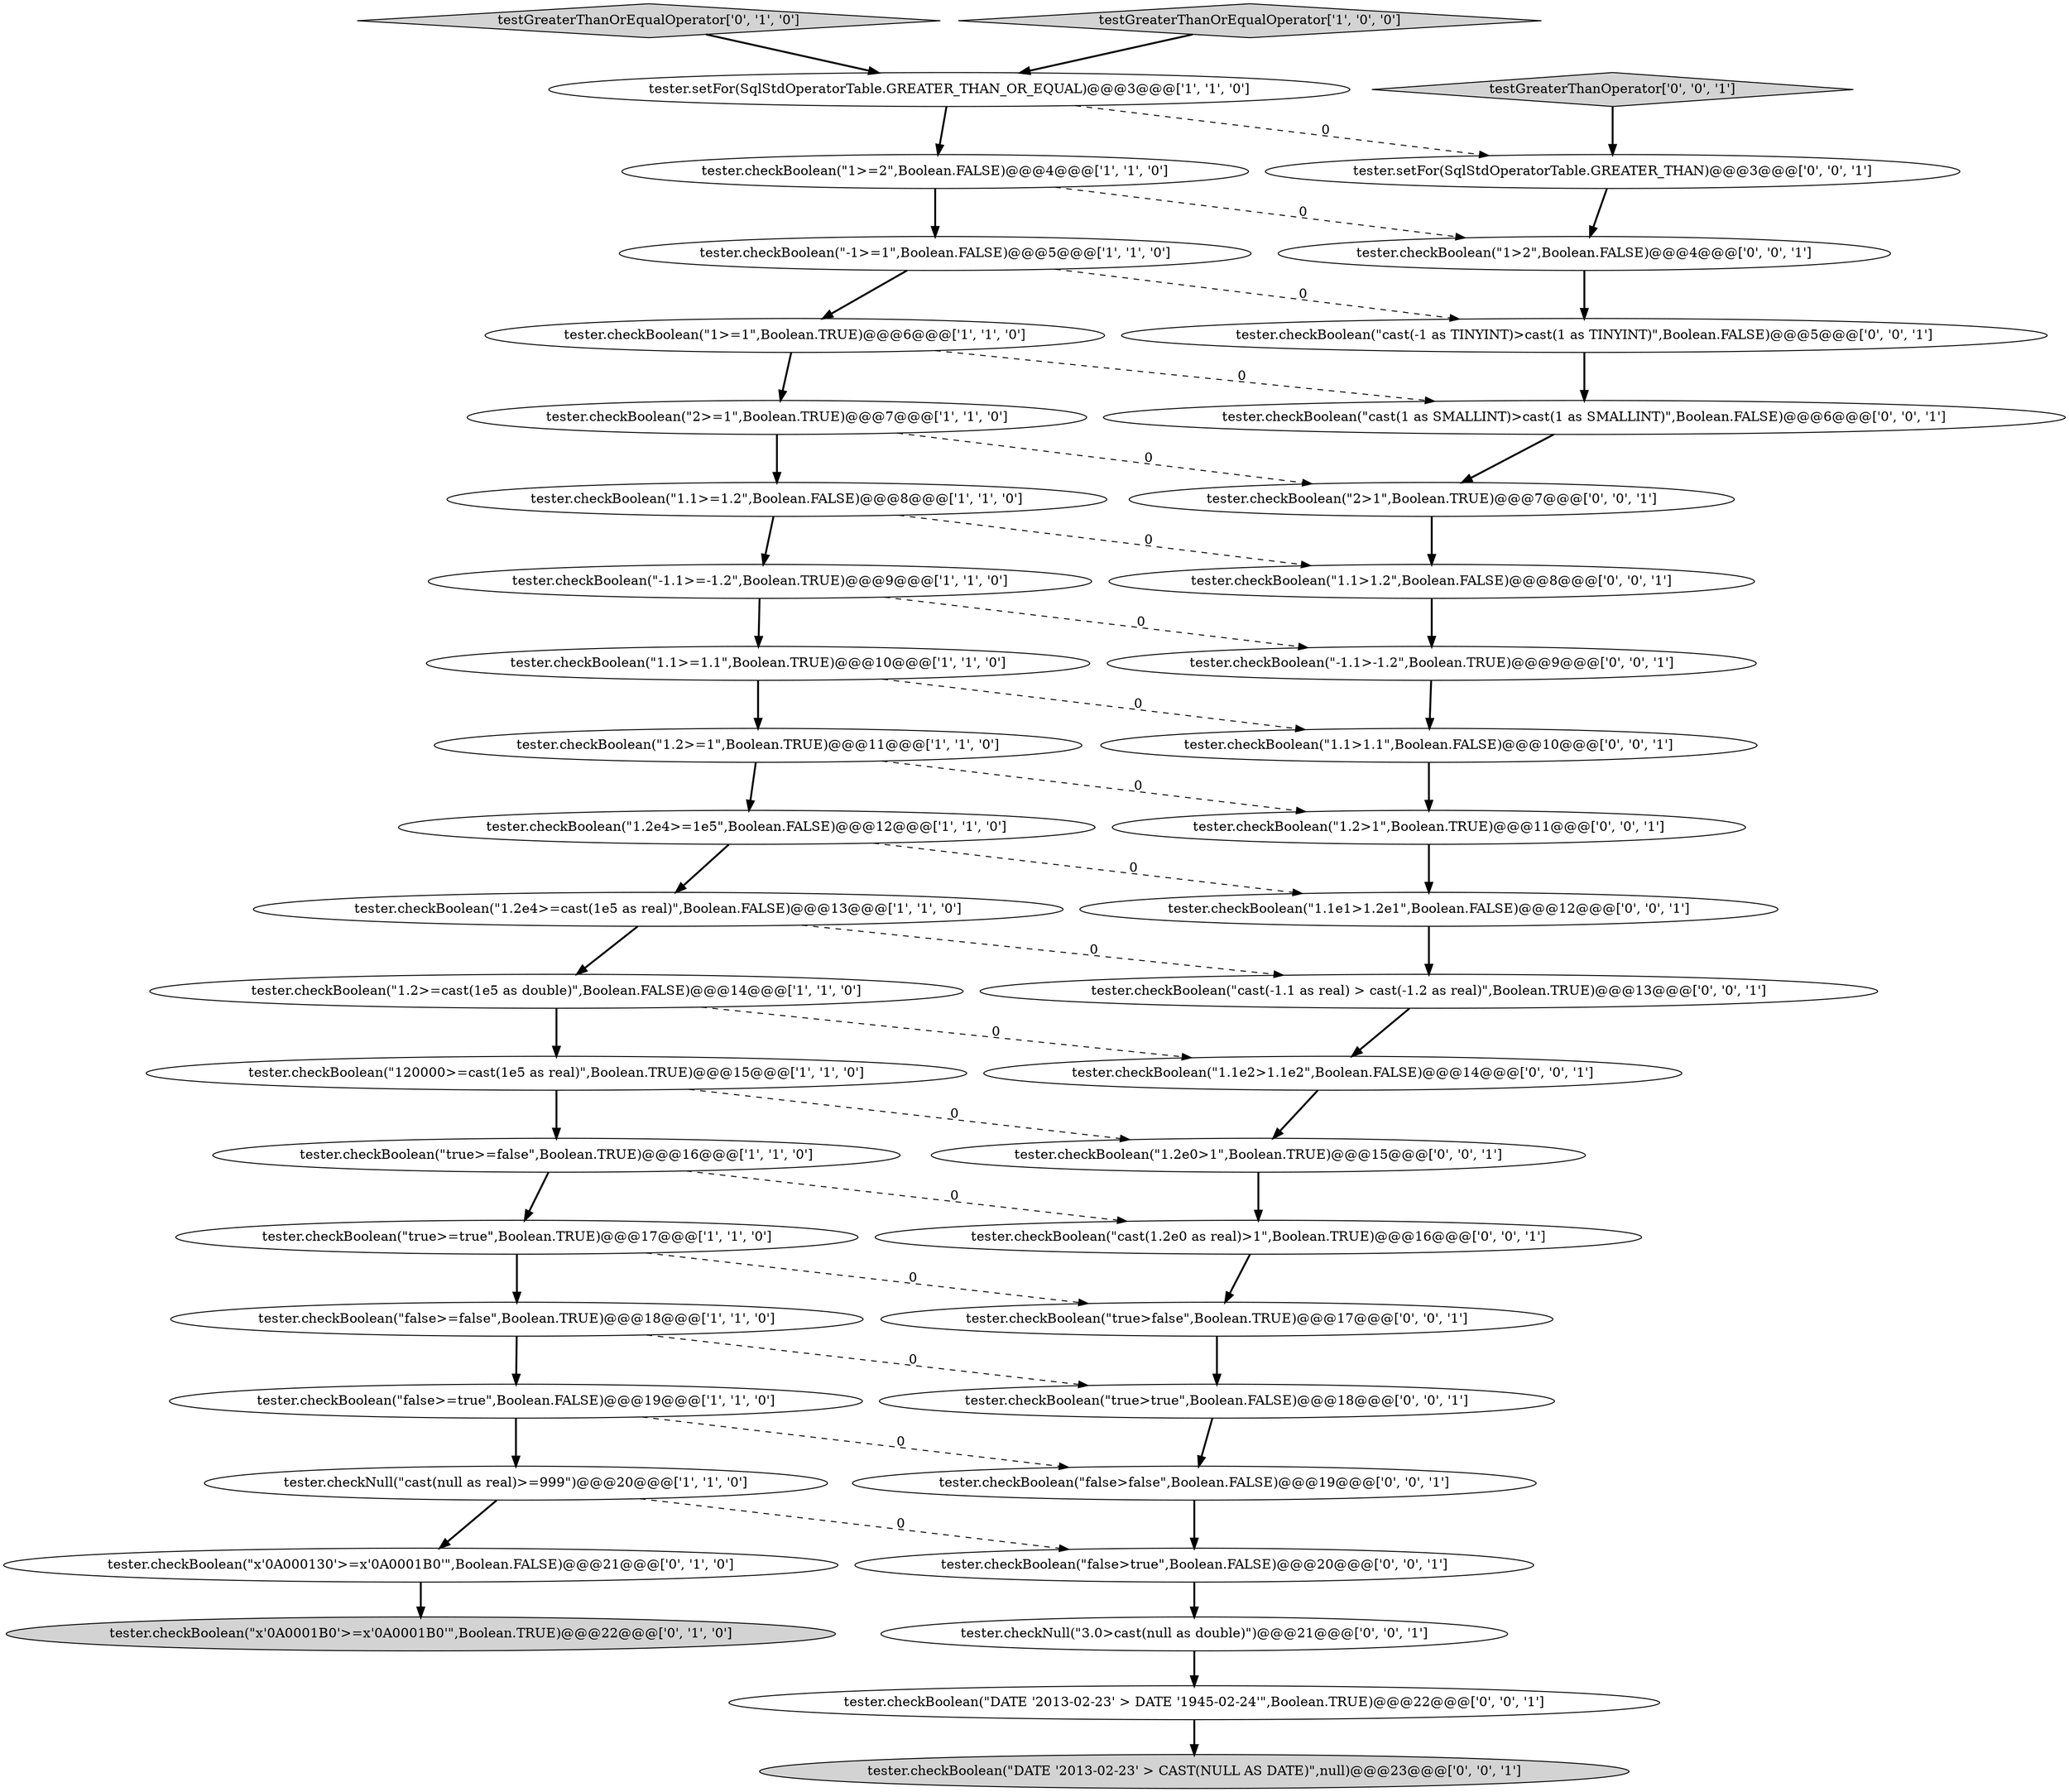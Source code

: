 digraph {
0 [style = filled, label = "tester.checkBoolean(\"1.2>=1\",Boolean.TRUE)@@@11@@@['1', '1', '0']", fillcolor = white, shape = ellipse image = "AAA0AAABBB1BBB"];
9 [style = filled, label = "tester.checkBoolean(\"120000>=cast(1e5 as real)\",Boolean.TRUE)@@@15@@@['1', '1', '0']", fillcolor = white, shape = ellipse image = "AAA0AAABBB1BBB"];
14 [style = filled, label = "tester.checkBoolean(\"1.1>=1.2\",Boolean.FALSE)@@@8@@@['1', '1', '0']", fillcolor = white, shape = ellipse image = "AAA0AAABBB1BBB"];
30 [style = filled, label = "tester.checkBoolean(\"false>false\",Boolean.FALSE)@@@19@@@['0', '0', '1']", fillcolor = white, shape = ellipse image = "AAA0AAABBB3BBB"];
11 [style = filled, label = "tester.setFor(SqlStdOperatorTable.GREATER_THAN_OR_EQUAL)@@@3@@@['1', '1', '0']", fillcolor = white, shape = ellipse image = "AAA0AAABBB1BBB"];
10 [style = filled, label = "tester.checkBoolean(\"1>=2\",Boolean.FALSE)@@@4@@@['1', '1', '0']", fillcolor = white, shape = ellipse image = "AAA0AAABBB1BBB"];
40 [style = filled, label = "tester.checkBoolean(\"1.2>1\",Boolean.TRUE)@@@11@@@['0', '0', '1']", fillcolor = white, shape = ellipse image = "AAA0AAABBB3BBB"];
2 [style = filled, label = "tester.checkBoolean(\"1.1>=1.1\",Boolean.TRUE)@@@10@@@['1', '1', '0']", fillcolor = white, shape = ellipse image = "AAA0AAABBB1BBB"];
18 [style = filled, label = "tester.checkBoolean(\"true>=false\",Boolean.TRUE)@@@16@@@['1', '1', '0']", fillcolor = white, shape = ellipse image = "AAA0AAABBB1BBB"];
8 [style = filled, label = "tester.checkBoolean(\"1.2e4>=cast(1e5 as real)\",Boolean.FALSE)@@@13@@@['1', '1', '0']", fillcolor = white, shape = ellipse image = "AAA0AAABBB1BBB"];
6 [style = filled, label = "tester.checkBoolean(\"2>=1\",Boolean.TRUE)@@@7@@@['1', '1', '0']", fillcolor = white, shape = ellipse image = "AAA0AAABBB1BBB"];
29 [style = filled, label = "tester.checkBoolean(\"true>false\",Boolean.TRUE)@@@17@@@['0', '0', '1']", fillcolor = white, shape = ellipse image = "AAA0AAABBB3BBB"];
33 [style = filled, label = "testGreaterThanOperator['0', '0', '1']", fillcolor = lightgray, shape = diamond image = "AAA0AAABBB3BBB"];
16 [style = filled, label = "tester.checkBoolean(\"false>=true\",Boolean.FALSE)@@@19@@@['1', '1', '0']", fillcolor = white, shape = ellipse image = "AAA0AAABBB1BBB"];
22 [style = filled, label = "tester.checkBoolean(\"cast(-1 as TINYINT)>cast(1 as TINYINT)\",Boolean.FALSE)@@@5@@@['0', '0', '1']", fillcolor = white, shape = ellipse image = "AAA0AAABBB3BBB"];
7 [style = filled, label = "tester.checkNull(\"cast(null as real)>=999\")@@@20@@@['1', '1', '0']", fillcolor = white, shape = ellipse image = "AAA0AAABBB1BBB"];
35 [style = filled, label = "tester.checkBoolean(\"1.1>1.2\",Boolean.FALSE)@@@8@@@['0', '0', '1']", fillcolor = white, shape = ellipse image = "AAA0AAABBB3BBB"];
12 [style = filled, label = "tester.checkBoolean(\"-1>=1\",Boolean.FALSE)@@@5@@@['1', '1', '0']", fillcolor = white, shape = ellipse image = "AAA0AAABBB1BBB"];
17 [style = filled, label = "tester.checkBoolean(\"-1.1>=-1.2\",Boolean.TRUE)@@@9@@@['1', '1', '0']", fillcolor = white, shape = ellipse image = "AAA0AAABBB1BBB"];
15 [style = filled, label = "tester.checkBoolean(\"1>=1\",Boolean.TRUE)@@@6@@@['1', '1', '0']", fillcolor = white, shape = ellipse image = "AAA0AAABBB1BBB"];
19 [style = filled, label = "testGreaterThanOrEqualOperator['0', '1', '0']", fillcolor = lightgray, shape = diamond image = "AAA0AAABBB2BBB"];
28 [style = filled, label = "tester.checkBoolean(\"cast(-1.1 as real) > cast(-1.2 as real)\",Boolean.TRUE)@@@13@@@['0', '0', '1']", fillcolor = white, shape = ellipse image = "AAA0AAABBB3BBB"];
13 [style = filled, label = "tester.checkBoolean(\"1.2>=cast(1e5 as double)\",Boolean.FALSE)@@@14@@@['1', '1', '0']", fillcolor = white, shape = ellipse image = "AAA0AAABBB1BBB"];
20 [style = filled, label = "tester.checkBoolean(\"x'0A0001B0'>=x'0A0001B0'\",Boolean.TRUE)@@@22@@@['0', '1', '0']", fillcolor = lightgray, shape = ellipse image = "AAA1AAABBB2BBB"];
41 [style = filled, label = "tester.checkBoolean(\"DATE '2013-02-23' > CAST(NULL AS DATE)\",null)@@@23@@@['0', '0', '1']", fillcolor = lightgray, shape = ellipse image = "AAA0AAABBB3BBB"];
1 [style = filled, label = "tester.checkBoolean(\"1.2e4>=1e5\",Boolean.FALSE)@@@12@@@['1', '1', '0']", fillcolor = white, shape = ellipse image = "AAA0AAABBB1BBB"];
23 [style = filled, label = "tester.checkBoolean(\"false>true\",Boolean.FALSE)@@@20@@@['0', '0', '1']", fillcolor = white, shape = ellipse image = "AAA0AAABBB3BBB"];
31 [style = filled, label = "tester.checkBoolean(\"1>2\",Boolean.FALSE)@@@4@@@['0', '0', '1']", fillcolor = white, shape = ellipse image = "AAA0AAABBB3BBB"];
32 [style = filled, label = "tester.checkNull(\"3.0>cast(null as double)\")@@@21@@@['0', '0', '1']", fillcolor = white, shape = ellipse image = "AAA0AAABBB3BBB"];
34 [style = filled, label = "tester.checkBoolean(\"1.1e1>1.2e1\",Boolean.FALSE)@@@12@@@['0', '0', '1']", fillcolor = white, shape = ellipse image = "AAA0AAABBB3BBB"];
3 [style = filled, label = "testGreaterThanOrEqualOperator['1', '0', '0']", fillcolor = lightgray, shape = diamond image = "AAA0AAABBB1BBB"];
21 [style = filled, label = "tester.checkBoolean(\"x'0A000130'>=x'0A0001B0'\",Boolean.FALSE)@@@21@@@['0', '1', '0']", fillcolor = white, shape = ellipse image = "AAA1AAABBB2BBB"];
25 [style = filled, label = "tester.checkBoolean(\"1.1>1.1\",Boolean.FALSE)@@@10@@@['0', '0', '1']", fillcolor = white, shape = ellipse image = "AAA0AAABBB3BBB"];
37 [style = filled, label = "tester.checkBoolean(\"cast(1.2e0 as real)>1\",Boolean.TRUE)@@@16@@@['0', '0', '1']", fillcolor = white, shape = ellipse image = "AAA0AAABBB3BBB"];
36 [style = filled, label = "tester.checkBoolean(\"-1.1>-1.2\",Boolean.TRUE)@@@9@@@['0', '0', '1']", fillcolor = white, shape = ellipse image = "AAA0AAABBB3BBB"];
38 [style = filled, label = "tester.setFor(SqlStdOperatorTable.GREATER_THAN)@@@3@@@['0', '0', '1']", fillcolor = white, shape = ellipse image = "AAA0AAABBB3BBB"];
4 [style = filled, label = "tester.checkBoolean(\"false>=false\",Boolean.TRUE)@@@18@@@['1', '1', '0']", fillcolor = white, shape = ellipse image = "AAA0AAABBB1BBB"];
39 [style = filled, label = "tester.checkBoolean(\"1.2e0>1\",Boolean.TRUE)@@@15@@@['0', '0', '1']", fillcolor = white, shape = ellipse image = "AAA0AAABBB3BBB"];
43 [style = filled, label = "tester.checkBoolean(\"1.1e2>1.1e2\",Boolean.FALSE)@@@14@@@['0', '0', '1']", fillcolor = white, shape = ellipse image = "AAA0AAABBB3BBB"];
24 [style = filled, label = "tester.checkBoolean(\"2>1\",Boolean.TRUE)@@@7@@@['0', '0', '1']", fillcolor = white, shape = ellipse image = "AAA0AAABBB3BBB"];
42 [style = filled, label = "tester.checkBoolean(\"cast(1 as SMALLINT)>cast(1 as SMALLINT)\",Boolean.FALSE)@@@6@@@['0', '0', '1']", fillcolor = white, shape = ellipse image = "AAA0AAABBB3BBB"];
27 [style = filled, label = "tester.checkBoolean(\"true>true\",Boolean.FALSE)@@@18@@@['0', '0', '1']", fillcolor = white, shape = ellipse image = "AAA0AAABBB3BBB"];
5 [style = filled, label = "tester.checkBoolean(\"true>=true\",Boolean.TRUE)@@@17@@@['1', '1', '0']", fillcolor = white, shape = ellipse image = "AAA0AAABBB1BBB"];
26 [style = filled, label = "tester.checkBoolean(\"DATE '2013-02-23' > DATE '1945-02-24'\",Boolean.TRUE)@@@22@@@['0', '0', '1']", fillcolor = white, shape = ellipse image = "AAA0AAABBB3BBB"];
9->18 [style = bold, label=""];
9->39 [style = dashed, label="0"];
8->28 [style = dashed, label="0"];
14->17 [style = bold, label=""];
24->35 [style = bold, label=""];
29->27 [style = bold, label=""];
23->32 [style = bold, label=""];
3->11 [style = bold, label=""];
4->27 [style = dashed, label="0"];
42->24 [style = bold, label=""];
22->42 [style = bold, label=""];
34->28 [style = bold, label=""];
2->25 [style = dashed, label="0"];
4->16 [style = bold, label=""];
12->15 [style = bold, label=""];
1->8 [style = bold, label=""];
18->5 [style = bold, label=""];
31->22 [style = bold, label=""];
36->25 [style = bold, label=""];
7->21 [style = bold, label=""];
0->1 [style = bold, label=""];
15->6 [style = bold, label=""];
5->4 [style = bold, label=""];
43->39 [style = bold, label=""];
14->35 [style = dashed, label="0"];
11->38 [style = dashed, label="0"];
10->12 [style = bold, label=""];
32->26 [style = bold, label=""];
7->23 [style = dashed, label="0"];
37->29 [style = bold, label=""];
18->37 [style = dashed, label="0"];
28->43 [style = bold, label=""];
11->10 [style = bold, label=""];
6->14 [style = bold, label=""];
21->20 [style = bold, label=""];
16->30 [style = dashed, label="0"];
19->11 [style = bold, label=""];
10->31 [style = dashed, label="0"];
30->23 [style = bold, label=""];
27->30 [style = bold, label=""];
40->34 [style = bold, label=""];
6->24 [style = dashed, label="0"];
35->36 [style = bold, label=""];
8->13 [style = bold, label=""];
13->43 [style = dashed, label="0"];
33->38 [style = bold, label=""];
38->31 [style = bold, label=""];
15->42 [style = dashed, label="0"];
17->36 [style = dashed, label="0"];
16->7 [style = bold, label=""];
2->0 [style = bold, label=""];
26->41 [style = bold, label=""];
13->9 [style = bold, label=""];
1->34 [style = dashed, label="0"];
39->37 [style = bold, label=""];
12->22 [style = dashed, label="0"];
25->40 [style = bold, label=""];
0->40 [style = dashed, label="0"];
5->29 [style = dashed, label="0"];
17->2 [style = bold, label=""];
}
